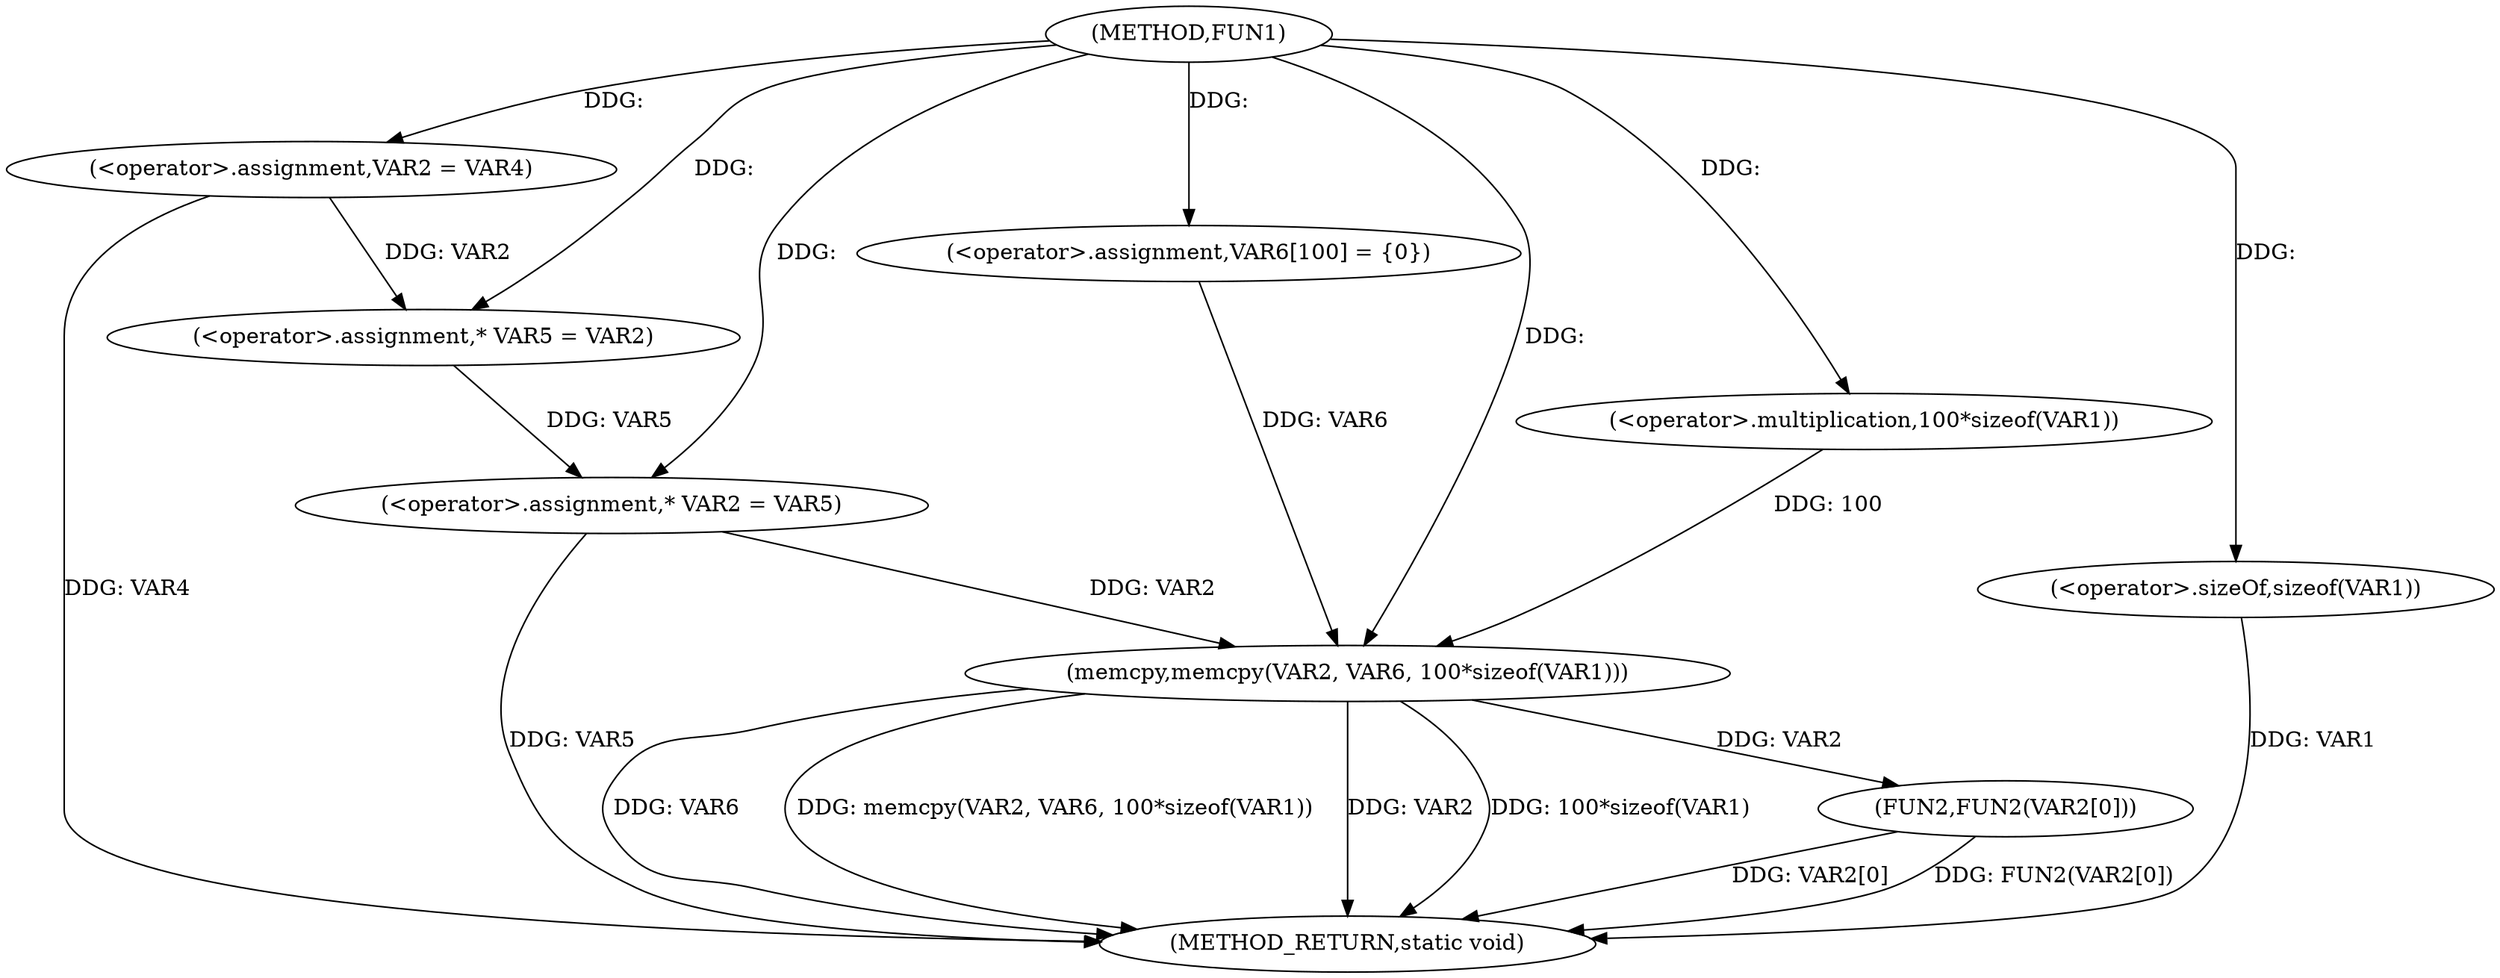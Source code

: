 digraph FUN1 {  
"1000100" [label = "(METHOD,FUN1)" ]
"1000132" [label = "(METHOD_RETURN,static void)" ]
"1000105" [label = "(<operator>.assignment,VAR2 = VAR4)" ]
"1000110" [label = "(<operator>.assignment,* VAR5 = VAR2)" ]
"1000114" [label = "(<operator>.assignment,* VAR2 = VAR5)" ]
"1000119" [label = "(<operator>.assignment,VAR6[100] = {0})" ]
"1000121" [label = "(memcpy,memcpy(VAR2, VAR6, 100*sizeof(VAR1)))" ]
"1000124" [label = "(<operator>.multiplication,100*sizeof(VAR1))" ]
"1000126" [label = "(<operator>.sizeOf,sizeof(VAR1))" ]
"1000128" [label = "(FUN2,FUN2(VAR2[0]))" ]
  "1000105" -> "1000132"  [ label = "DDG: VAR4"] 
  "1000121" -> "1000132"  [ label = "DDG: VAR6"] 
  "1000128" -> "1000132"  [ label = "DDG: VAR2[0]"] 
  "1000121" -> "1000132"  [ label = "DDG: memcpy(VAR2, VAR6, 100*sizeof(VAR1))"] 
  "1000126" -> "1000132"  [ label = "DDG: VAR1"] 
  "1000121" -> "1000132"  [ label = "DDG: VAR2"] 
  "1000128" -> "1000132"  [ label = "DDG: FUN2(VAR2[0])"] 
  "1000114" -> "1000132"  [ label = "DDG: VAR5"] 
  "1000121" -> "1000132"  [ label = "DDG: 100*sizeof(VAR1)"] 
  "1000100" -> "1000105"  [ label = "DDG: "] 
  "1000105" -> "1000110"  [ label = "DDG: VAR2"] 
  "1000100" -> "1000110"  [ label = "DDG: "] 
  "1000110" -> "1000114"  [ label = "DDG: VAR5"] 
  "1000100" -> "1000114"  [ label = "DDG: "] 
  "1000100" -> "1000119"  [ label = "DDG: "] 
  "1000114" -> "1000121"  [ label = "DDG: VAR2"] 
  "1000100" -> "1000121"  [ label = "DDG: "] 
  "1000119" -> "1000121"  [ label = "DDG: VAR6"] 
  "1000124" -> "1000121"  [ label = "DDG: 100"] 
  "1000100" -> "1000124"  [ label = "DDG: "] 
  "1000100" -> "1000126"  [ label = "DDG: "] 
  "1000121" -> "1000128"  [ label = "DDG: VAR2"] 
}
